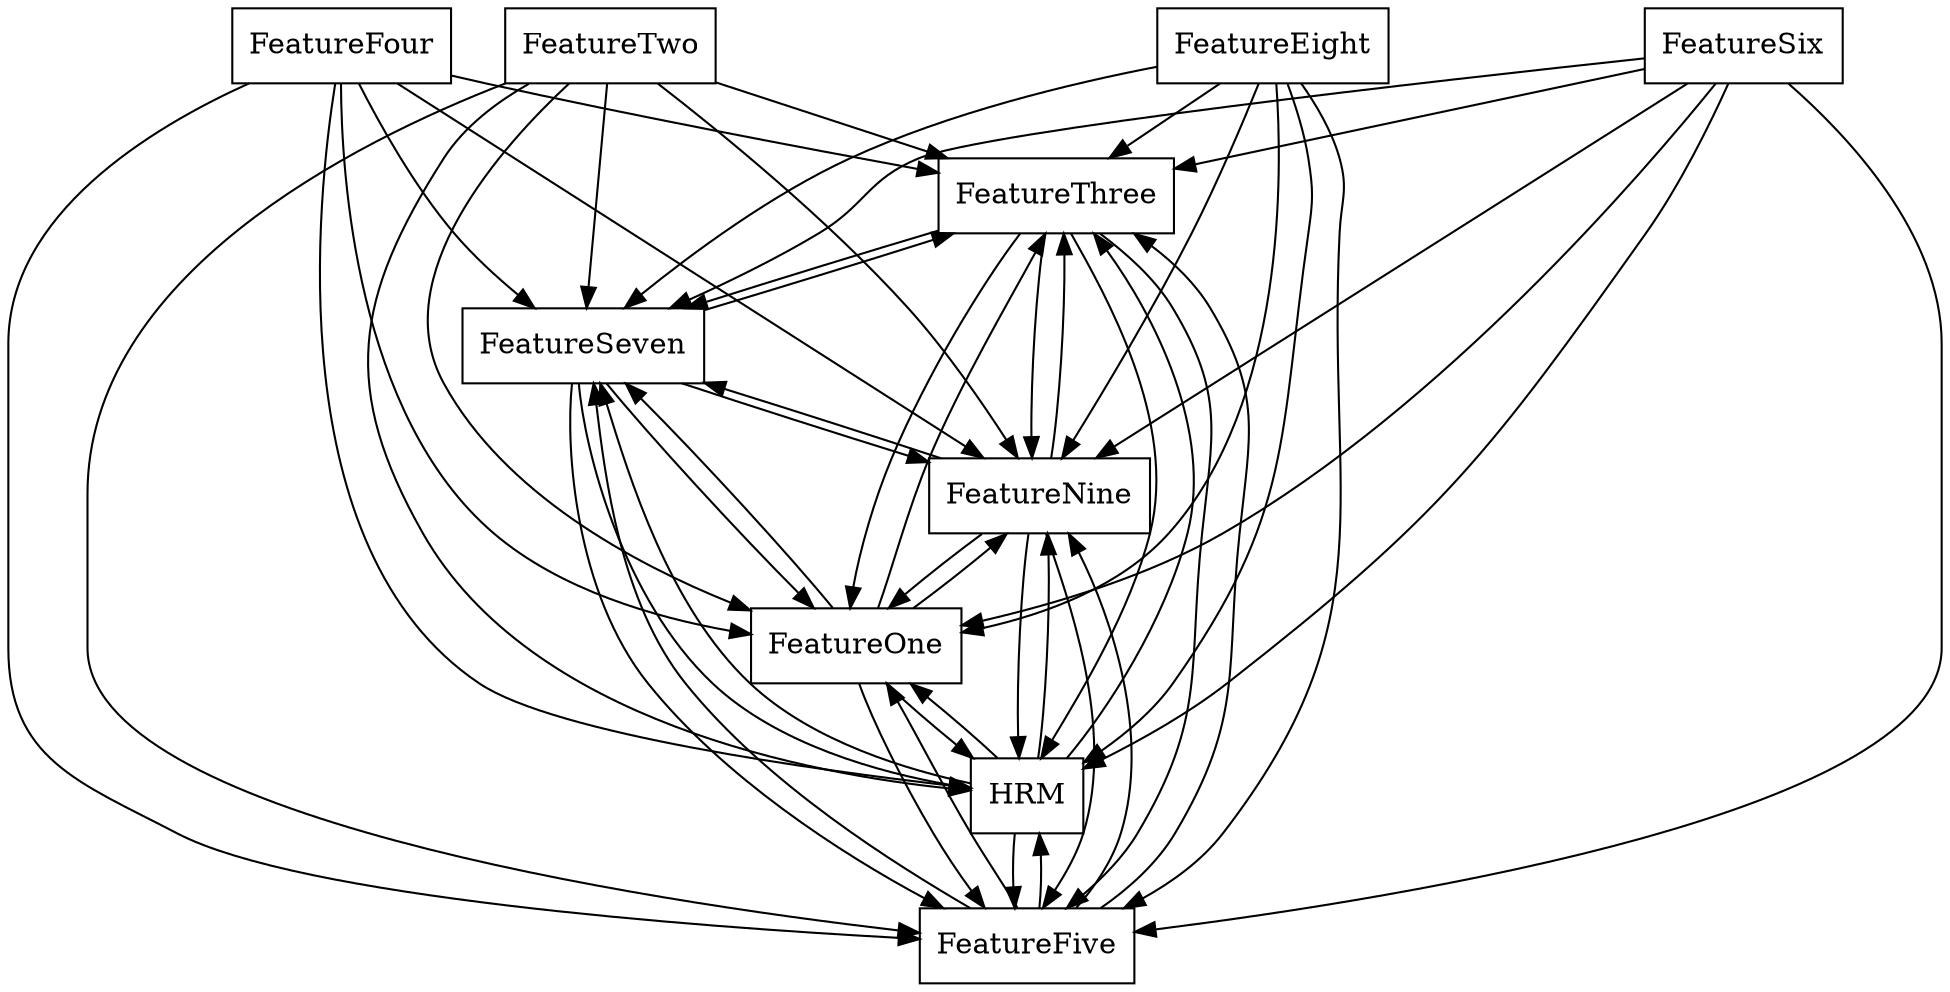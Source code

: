 digraph{
graph [rankdir=TB];
node [shape=box];
edge [arrowhead=normal];
0[label="FeatureFour",]
1[label="FeatureTwo",]
2[label="FeatureThree",]
3[label="FeatureSeven",]
4[label="FeatureSix",]
5[label="FeatureFive",]
6[label="HRM",]
7[label="FeatureEight",]
8[label="FeatureOne",]
9[label="FeatureNine",]
0->2[label="",]
0->3[label="",]
0->5[label="",]
0->6[label="",]
0->8[label="",]
0->9[label="",]
1->2[label="",]
1->3[label="",]
1->5[label="",]
1->6[label="",]
1->8[label="",]
1->9[label="",]
2->3[label="",]
2->5[label="",]
2->6[label="",]
2->8[label="",]
2->9[label="",]
3->2[label="",]
3->5[label="",]
3->6[label="",]
3->8[label="",]
3->9[label="",]
4->2[label="",]
4->3[label="",]
4->5[label="",]
4->6[label="",]
4->8[label="",]
4->9[label="",]
5->2[label="",]
5->3[label="",]
5->6[label="",]
5->8[label="",]
5->9[label="",]
6->2[label="",]
6->3[label="",]
6->5[label="",]
6->8[label="",]
6->9[label="",]
7->2[label="",]
7->3[label="",]
7->5[label="",]
7->6[label="",]
7->8[label="",]
7->9[label="",]
8->2[label="",]
8->3[label="",]
8->5[label="",]
8->6[label="",]
8->9[label="",]
9->2[label="",]
9->3[label="",]
9->5[label="",]
9->6[label="",]
9->8[label="",]
}
